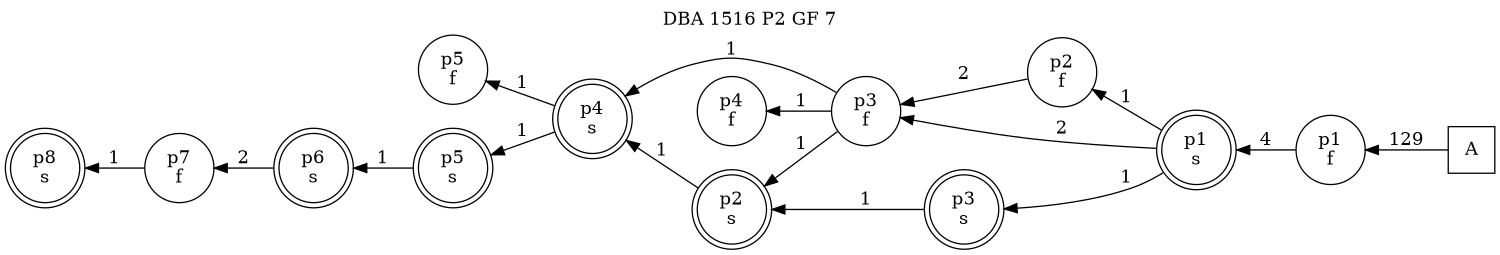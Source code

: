 digraph DBA_1516_P2_GF_7_GOOD {
labelloc="tl"
label= " DBA 1516 P2 GF 7 "
rankdir="RL";
graph [ size=" 10 , 10 !"]

"A" [shape="square" label="A"]
"p1_f" [shape="circle" label="p1
f"]
"p1_s" [shape="doublecircle" label="p1
s"]
"p2_f" [shape="circle" label="p2
f"]
"p3_f" [shape="circle" label="p3
f"]
"p4_f" [shape="circle" label="p4
f"]
"p2_s" [shape="doublecircle" label="p2
s"]
"p4_s" [shape="doublecircle" label="p4
s"]
"p5_f" [shape="circle" label="p5
f"]
"p3_s" [shape="doublecircle" label="p3
s"]
"p5_s" [shape="doublecircle" label="p5
s"]
"p6_s" [shape="doublecircle" label="p6
s"]
"p7_f" [shape="circle" label="p7
f"]
"p8_s" [shape="doublecircle" label="p8
s"]
"A" -> "p1_f" [ label=129]
"p1_f" -> "p1_s" [ label=4]
"p1_s" -> "p2_f" [ label=1]
"p1_s" -> "p3_f" [ label=2]
"p1_s" -> "p3_s" [ label=1]
"p2_f" -> "p3_f" [ label=2]
"p3_f" -> "p4_f" [ label=1]
"p3_f" -> "p2_s" [ label=1]
"p3_f" -> "p4_s" [ label=1]
"p2_s" -> "p4_s" [ label=1]
"p4_s" -> "p5_f" [ label=1]
"p4_s" -> "p5_s" [ label=1]
"p3_s" -> "p2_s" [ label=1]
"p5_s" -> "p6_s" [ label=1]
"p6_s" -> "p7_f" [ label=2]
"p7_f" -> "p8_s" [ label=1]
}
